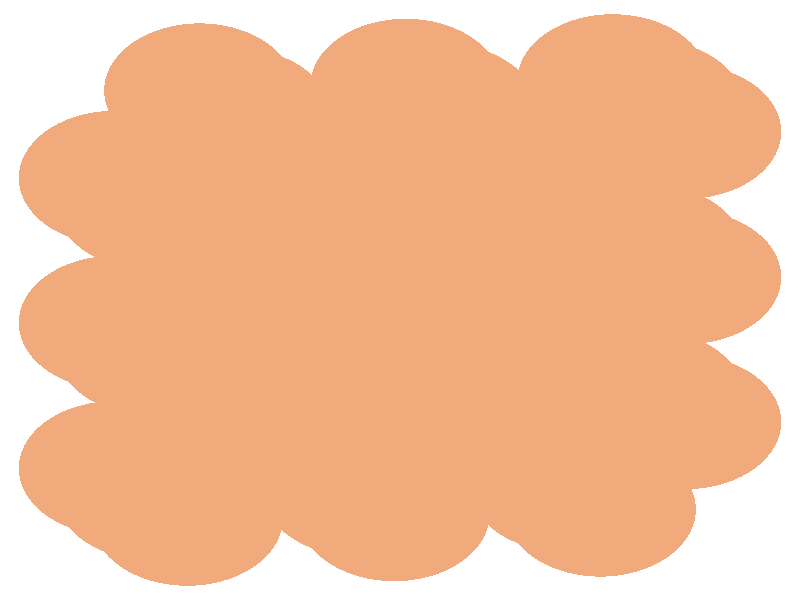 #include "colors.inc"
#include "finish.inc"

global_settings {assumed_gamma 1 max_trace_level 6}
background {color White}
camera {orthographic
  right -11.06*x up 11.80*y
  direction 1.00*z
  location <0,0,50.00> look_at <0,0,0>}
light_source {<  2.00,   3.00,  40.00> color White
  area_light <0.70, 0, 0>, <0, 0.70, 0>, 3, 3
  adaptive 1 jitter}

#declare simple = finish {phong 0.7}
#declare pale = finish {ambient .5 diffuse .85 roughness .001 specular 0.200 }
#declare intermediate = finish {ambient 0.3 diffuse 0.6 specular 0.10 roughness 0.04 }
#declare vmd = finish {ambient .0 diffuse .65 phong 0.1 phong_size 40. specular 0.500 }
#declare jmol = finish {ambient .2 diffuse .6 specular 1 roughness .001 metallic}
#declare ase2 = finish {ambient 0.05 brilliance 3 diffuse 0.6 metallic specular 0.70 roughness 0.04 reflection 0.15}
#declare ase3 = finish {ambient .15 brilliance 2 diffuse .6 metallic specular 1. roughness .001 reflection .0}
#declare glass = finish {ambient .05 diffuse .3 specular 1. roughness .001}
#declare glass2 = finish {ambient .0 diffuse .3 specular 1. reflection .25 roughness .001}
#declare Rcell = 0.050;
#declare Rbond = 0.100;

#macro atom(LOC, R, COL, TRANS, FIN)
  sphere{LOC, R texture{pigment{color COL transmit TRANS} finish{FIN}}}
#end
#macro constrain(LOC, R, COL, TRANS FIN)
union{torus{R, Rcell rotate 45*z texture{pigment{color COL transmit TRANS} finish{FIN}}}
      torus{R, Rcell rotate -45*z texture{pigment{color COL transmit TRANS} finish{FIN}}}
      translate LOC}
#end

atom(< -2.94,  -4.30,  -1.01>, 1.32, rgb <0.88, 0.40, 0.20>, 0.0, ase3) // #0 
atom(< -1.76,  -2.58,  -2.41>, 1.32, rgb <0.88, 0.40, 0.20>, 0.0, ase3) // #1 
atom(< -2.94,  -1.44,  -0.50>, 1.32, rgb <0.88, 0.40, 0.20>, 0.0, ase3) // #2 
atom(< -1.76,   0.28,  -1.91>, 1.32, rgb <0.88, 0.40, 0.20>, 0.0, ase3) // #3 
atom(< -2.94,   1.41,   0.00>, 1.32, rgb <0.88, 0.40, 0.20>, 0.0, ase3) // #4 
atom(< -1.76,   3.13,  -1.40>, 1.32, rgb <0.88, 0.40, 0.20>, 0.0, ase3) // #5 
atom(< -3.44,  -3.80,  -3.82>, 1.32, rgb <0.88, 0.40, 0.20>, 0.0, ase3) // #6 
atom(< -2.27,  -2.08,  -5.22>, 1.32, rgb <0.88, 0.40, 0.20>, 0.0, ase3) // #7 
atom(< -3.44,  -0.95,  -3.32>, 1.32, rgb <0.88, 0.40, 0.20>, 0.0, ase3) // #8 
atom(< -2.27,   0.77,  -4.72>, 1.32, rgb <0.88, 0.40, 0.20>, 0.0, ase3) // #9 
atom(< -3.44,   1.91,  -2.81>, 1.32, rgb <0.88, 0.40, 0.20>, 0.0, ase3) // #10 
atom(< -2.27,   3.63,  -4.22>, 1.32, rgb <0.88, 0.40, 0.20>, 0.0, ase3) // #11 
atom(< -3.95,  -3.31,  -6.63>, 1.32, rgb <0.88, 0.40, 0.20>, 0.0, ase3) // #12 
atom(< -2.77,  -1.59,  -8.03>, 1.32, rgb <0.88, 0.40, 0.20>, 0.0, ase3) // #13 
atom(< -3.95,  -0.45,  -6.13>, 1.32, rgb <0.88, 0.40, 0.20>, 0.0, ase3) // #14 
atom(< -2.77,   1.27,  -7.53>, 1.32, rgb <0.88, 0.40, 0.20>, 0.0, ase3) // #15 
atom(< -3.95,   2.40,  -5.63>, 1.32, rgb <0.88, 0.40, 0.20>, 0.0, ase3) // #16 
atom(< -2.77,   4.12,  -7.03>, 1.32, rgb <0.88, 0.40, 0.20>, 0.0, ase3) // #17 
atom(< -0.08,  -4.21,  -1.50>, 1.32, rgb <0.88, 0.40, 0.20>, 0.0, ase3) // #18 
atom(<  1.09,  -2.49,  -2.91>, 1.32, rgb <0.88, 0.40, 0.20>, 0.0, ase3) // #19 
atom(< -0.08,  -1.36,  -1.00>, 1.32, rgb <0.88, 0.40, 0.20>, 0.0, ase3) // #20 
atom(<  1.09,   0.36,  -2.40>, 1.32, rgb <0.88, 0.40, 0.20>, 0.0, ase3) // #21 
atom(< -0.08,   1.50,  -0.50>, 1.32, rgb <0.88, 0.40, 0.20>, 0.0, ase3) // #22 
atom(<  1.09,   3.22,  -1.90>, 1.32, rgb <0.88, 0.40, 0.20>, 0.0, ase3) // #23 
atom(< -0.59,  -3.72,  -4.32>, 1.32, rgb <0.88, 0.40, 0.20>, 0.0, ase3) // #24 
atom(<  0.59,  -2.00,  -5.72>, 1.32, rgb <0.88, 0.40, 0.20>, 0.0, ase3) // #25 
atom(< -0.59,  -0.86,  -3.81>, 1.32, rgb <0.88, 0.40, 0.20>, 0.0, ase3) // #26 
atom(<  0.59,   0.86,  -5.21>, 1.32, rgb <0.88, 0.40, 0.20>, 0.0, ase3) // #27 
atom(< -0.59,   2.00,  -3.31>, 1.32, rgb <0.88, 0.40, 0.20>, 0.0, ase3) // #28 
atom(<  0.59,   3.72,  -4.71>, 1.32, rgb <0.88, 0.40, 0.20>, 0.0, ase3) // #29 
atom(< -1.09,  -3.22,  -7.13>, 1.32, rgb <0.88, 0.40, 0.20>, 0.0, ase3) // #30 
atom(<  0.08,  -1.50,  -8.53>, 1.32, rgb <0.88, 0.40, 0.20>, 0.0, ase3) // #31 
atom(< -1.09,  -0.36,  -6.62>, 1.32, rgb <0.88, 0.40, 0.20>, 0.0, ase3) // #32 
atom(<  0.08,   1.36,  -8.03>, 1.32, rgb <0.88, 0.40, 0.20>, 0.0, ase3) // #33 
atom(< -1.09,   2.49,  -6.12>, 1.32, rgb <0.88, 0.40, 0.20>, 0.0, ase3) // #34 
atom(<  0.08,   4.21,  -7.52>, 1.32, rgb <0.88, 0.40, 0.20>, 0.0, ase3) // #35 
atom(<  2.77,  -4.12,  -2.00>, 1.32, rgb <0.88, 0.40, 0.20>, 0.0, ase3) // #36 
atom(<  3.95,  -2.40,  -3.40>, 1.32, rgb <0.88, 0.40, 0.20>, 0.0, ase3) // #37 
atom(<  2.77,  -1.27,  -1.50>, 1.32, rgb <0.88, 0.40, 0.20>, 0.0, ase3) // #38 
atom(<  3.95,   0.45,  -2.90>, 1.32, rgb <0.88, 0.40, 0.20>, 0.0, ase3) // #39 
atom(<  2.77,   1.59,  -0.99>, 1.32, rgb <0.88, 0.40, 0.20>, 0.0, ase3) // #40 
atom(<  3.95,   3.31,  -2.39>, 1.32, rgb <0.88, 0.40, 0.20>, 0.0, ase3) // #41 
atom(<  2.27,  -3.63,  -4.81>, 1.32, rgb <0.88, 0.40, 0.20>, 0.0, ase3) // #42 
atom(<  3.44,  -1.91,  -6.21>, 1.32, rgb <0.88, 0.40, 0.20>, 0.0, ase3) // #43 
atom(<  2.27,  -0.77,  -4.31>, 1.32, rgb <0.88, 0.40, 0.20>, 0.0, ase3) // #44 
atom(<  3.44,   0.95,  -5.71>, 1.32, rgb <0.88, 0.40, 0.20>, 0.0, ase3) // #45 
atom(<  2.27,   2.08,  -3.80>, 1.32, rgb <0.88, 0.40, 0.20>, 0.0, ase3) // #46 
atom(<  3.44,   3.80,  -5.21>, 1.32, rgb <0.88, 0.40, 0.20>, 0.0, ase3) // #47 
atom(<  1.76,  -3.13,  -7.62>, 1.32, rgb <0.88, 0.40, 0.20>, 0.0, ase3) // #48 
atom(<  2.94,  -1.41,  -9.03>, 1.32, rgb <0.88, 0.40, 0.20>, 0.0, ase3) // #49 
atom(<  1.76,  -0.28,  -7.12>, 1.32, rgb <0.88, 0.40, 0.20>, 0.0, ase3) // #50 
atom(<  2.94,   1.44,  -8.52>, 1.32, rgb <0.88, 0.40, 0.20>, 0.0, ase3) // #51 
atom(<  1.76,   2.58,  -6.62>, 1.32, rgb <0.88, 0.40, 0.20>, 0.0, ase3) // #52 
atom(<  2.94,   4.30,  -8.02>, 1.32, rgb <0.88, 0.40, 0.20>, 0.0, ase3) // #53 
